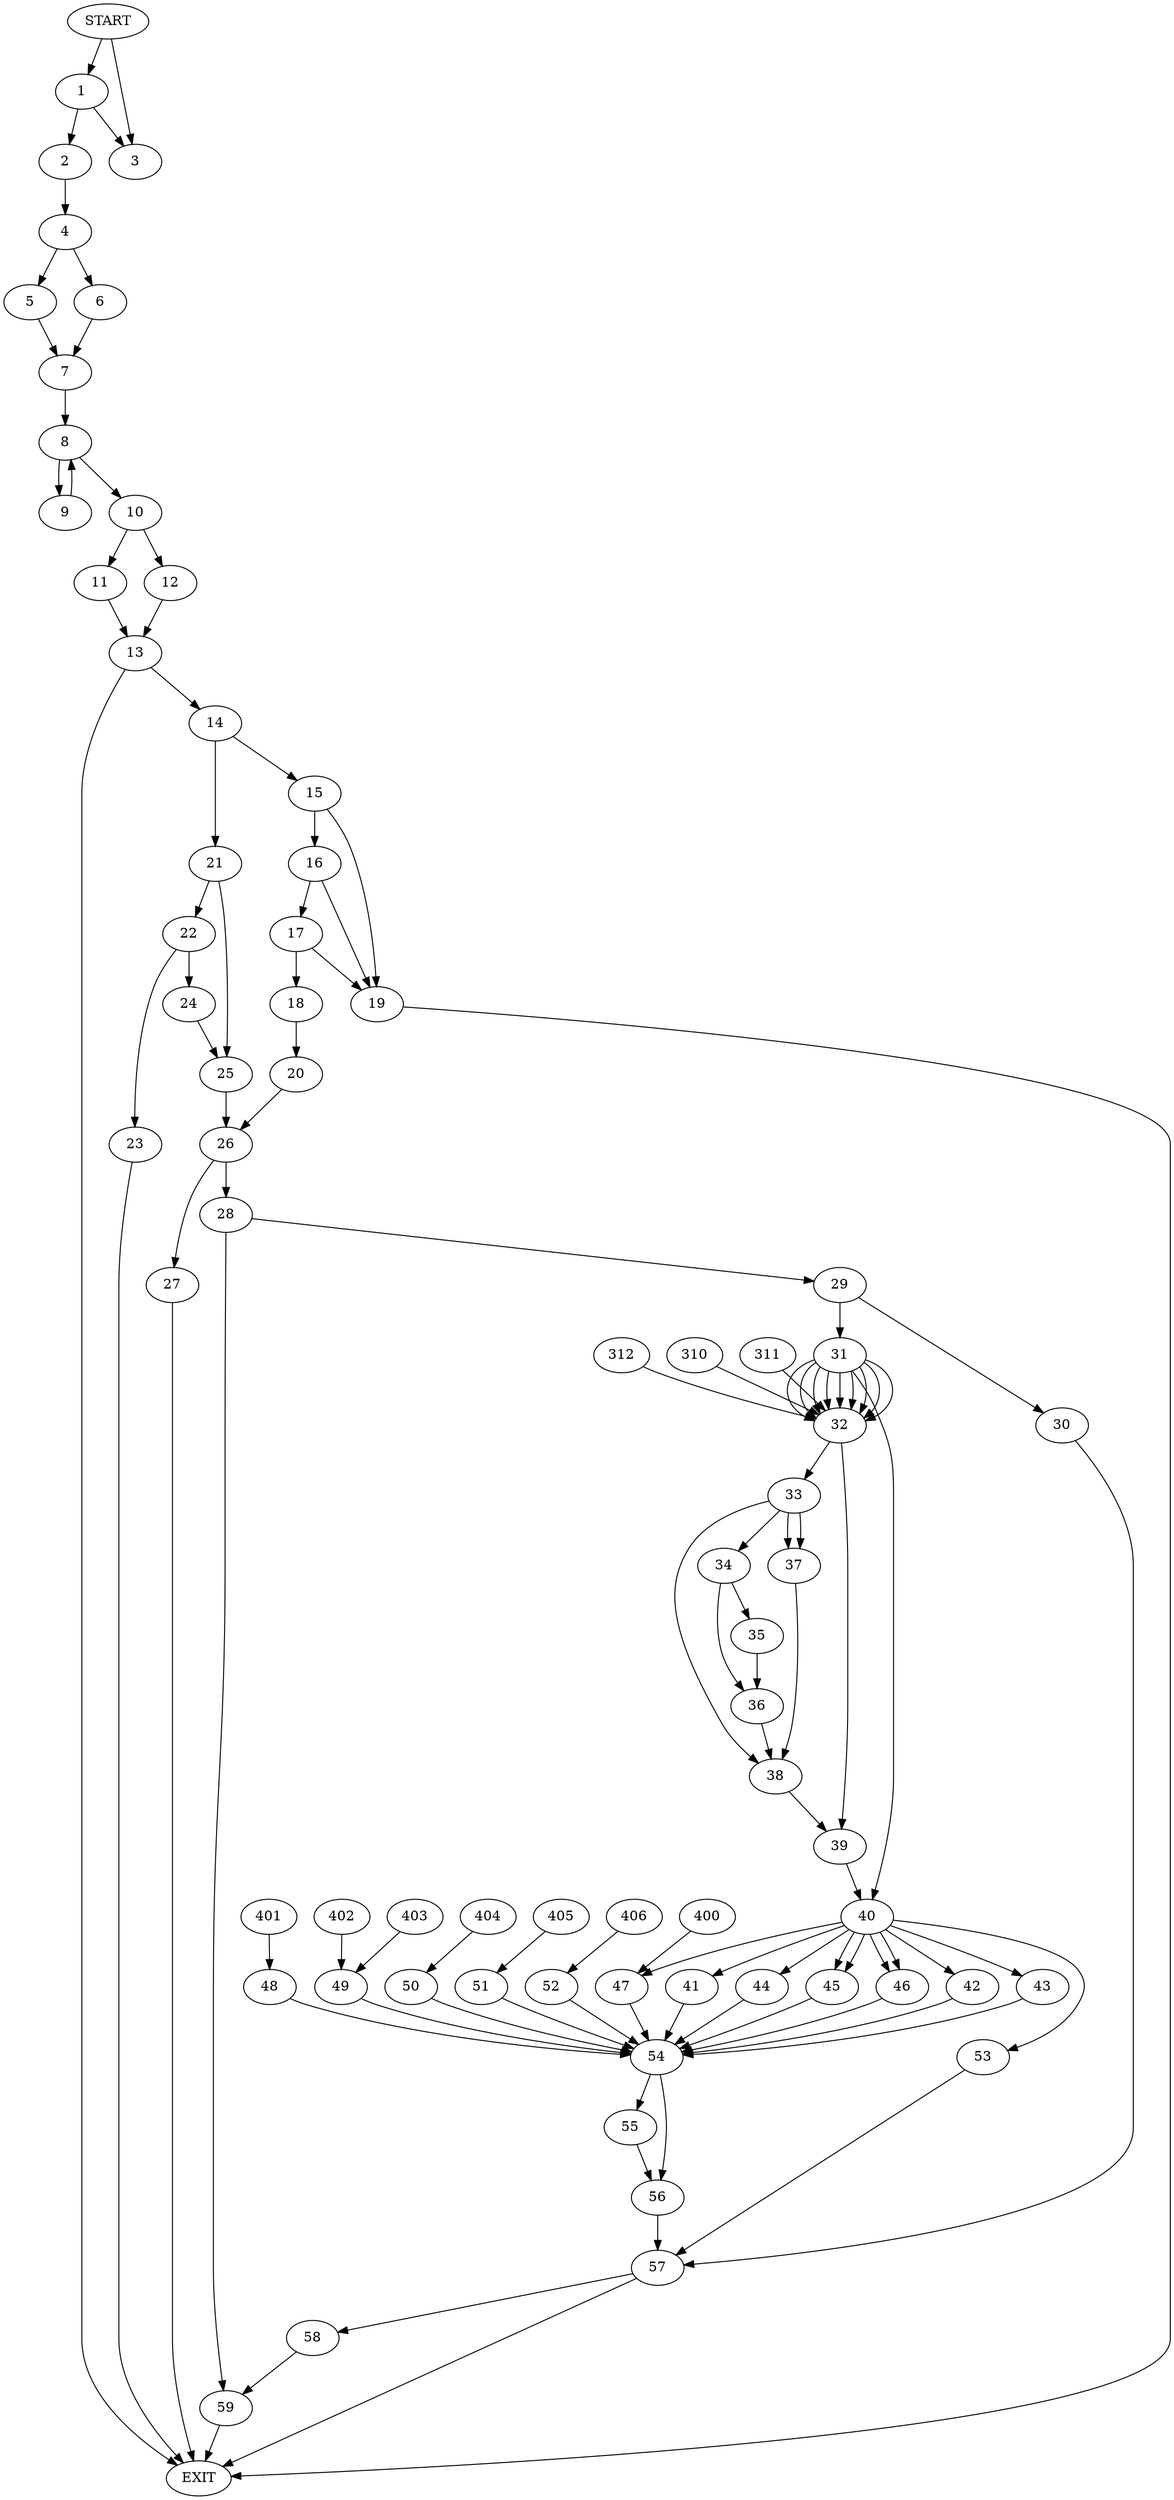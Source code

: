 digraph { 
0 [label="START"];
1;
2;
3;
4;
5;
6;
7;
8;
9;
10;
11;
12;
13;
14;
15;
16;
17;
18;
19;
20;
21;
22;
23;
24;
25;
26;
27;
28;
29;
30;
31;
32;
33;
34;
35;
36;
37;
38;
39;
40;
41;
42;
43;
44;
45;
46;
47;
48;
49;
50;
51;
52;
53;
54;
55;
56;
57;
58;
59;
60[label="EXIT"];
0 -> 1;
0 -> 3;
1 -> 2;
1 -> 3;
2 -> 4;
4 -> 5;
4 -> 6;
5 -> 7;
6 -> 7;
7 -> 8;
8 -> 9;
8 -> 10;
9 -> 8;
10 -> 11;
10 -> 12;
11 -> 13;
12 -> 13;
13 -> 60;
13 -> 14;
14 -> 15;
14 -> 21;
15 -> 16;
15 -> 19;
16 -> 17;
16 -> 19;
17 -> 18;
17 -> 19;
18 -> 20;
19 -> 60;
20 -> 26;
21 -> 22;
21 -> 25;
22 -> 23;
22 -> 24;
23 -> 60;
24 -> 25;
25 -> 26;
26 -> 28;
26 -> 27;
27 -> 60;
28 -> 29;
28 -> 59;
29 -> 31;
29 -> 30;
30 -> 57;
31 -> 40;
31 -> 32;
31:s2 -> 32;
31:s3 -> 32;
31:s4 -> 32;
31:s5 -> 32;
31:s6 -> 32;
31:s7 -> 32;
31:s8 -> 32;
31:s9 -> 32;
310 -> 32;
311 -> 32;
312 -> 32;
32 -> 33;
32 -> 39;
33 -> 38;
33 -> 34;
33:s2 -> 37;
33:s3 -> 37;
34 -> 35;
34 -> 36;
35 -> 36;
36 -> 38;
37 -> 38;
38 -> 39;
39 -> 40;
40 -> 53;
40 -> 41;
40:s2 -> 42;
40:s3 -> 43;
40:s4 -> 44;
40:s5 -> 45;
40:s6 -> 45;
40:s7 -> 46;
40:s8 -> 46;
40:s9 -> 47;
400 -> 47;
401 -> 48;
402 -> 49;
403 -> 49;
404 -> 50;
405 -> 51;
406 -> 52;
41 -> 54;
42 -> 54;
43 -> 54;
44 -> 54;
45 -> 54;
46 -> 54;
47 -> 54;
48 -> 54;
49 -> 54;
50 -> 54;
51 -> 54;
52 -> 54;
53 -> 57;
54 -> 55;
54 -> 56;
55 -> 56;
56 -> 57;
57 -> 60;
57 -> 58;
58 -> 59;
59 -> 60;
}